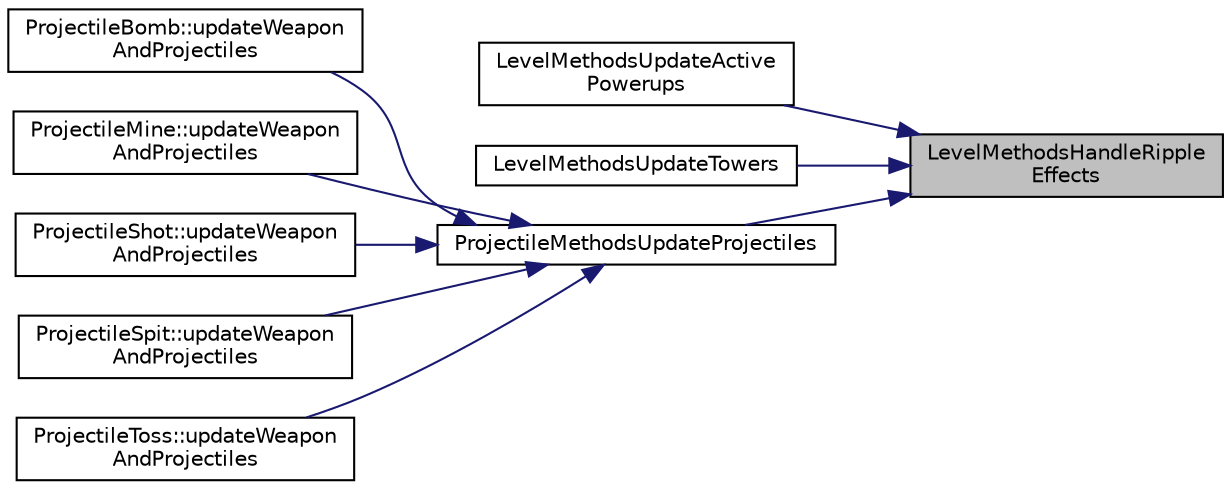 digraph "LevelMethodsHandleRippleEffects"
{
 // LATEX_PDF_SIZE
  edge [fontname="Helvetica",fontsize="10",labelfontname="Helvetica",labelfontsize="10"];
  node [fontname="Helvetica",fontsize="10",shape=record];
  rankdir="RL";
  Node1 [label="LevelMethodsHandleRipple\lEffects",height=0.2,width=0.4,color="black", fillcolor="grey75", style="filled", fontcolor="black",tooltip=" "];
  Node1 -> Node2 [dir="back",color="midnightblue",fontsize="10",style="solid",fontname="Helvetica"];
  Node2 [label="LevelMethodsUpdateActive\lPowerups",height=0.2,width=0.4,color="black", fillcolor="white", style="filled",URL="$_level_methods_8cpp.html#a5d24eae14bebfb100a9135e8112b0d08",tooltip="Updates the power up sprites that have been activated"];
  Node1 -> Node3 [dir="back",color="midnightblue",fontsize="10",style="solid",fontname="Helvetica"];
  Node3 [label="LevelMethodsUpdateTowers",height=0.2,width=0.4,color="black", fillcolor="white", style="filled",URL="$_level_methods_8cpp.html#aab7b05fbcbb3c6c7d9874e59dd04b164",tooltip=" "];
  Node1 -> Node4 [dir="back",color="midnightblue",fontsize="10",style="solid",fontname="Helvetica"];
  Node4 [label="ProjectileMethodsUpdateProjectiles",height=0.2,width=0.4,color="black", fillcolor="white", style="filled",URL="$_projectile_methods_8cpp.html#aa5e4b60863cb90cfcf051452061671bf",tooltip=" "];
  Node4 -> Node5 [dir="back",color="midnightblue",fontsize="10",style="solid",fontname="Helvetica"];
  Node5 [label="ProjectileBomb::updateWeapon\lAndProjectiles",height=0.2,width=0.4,color="black", fillcolor="white", style="filled",URL="$class_projectile_bomb.html#abe918117ccf34398301a02d1c4377e2e",tooltip=" "];
  Node4 -> Node6 [dir="back",color="midnightblue",fontsize="10",style="solid",fontname="Helvetica"];
  Node6 [label="ProjectileMine::updateWeapon\lAndProjectiles",height=0.2,width=0.4,color="black", fillcolor="white", style="filled",URL="$class_projectile_mine.html#a8890ec139ad76c16e80dfd0e6c23147f",tooltip=" "];
  Node4 -> Node7 [dir="back",color="midnightblue",fontsize="10",style="solid",fontname="Helvetica"];
  Node7 [label="ProjectileShot::updateWeapon\lAndProjectiles",height=0.2,width=0.4,color="black", fillcolor="white", style="filled",URL="$class_projectile_shot.html#aa26b0edf058f7d229a92cec484f5fffb",tooltip=" "];
  Node4 -> Node8 [dir="back",color="midnightblue",fontsize="10",style="solid",fontname="Helvetica"];
  Node8 [label="ProjectileSpit::updateWeapon\lAndProjectiles",height=0.2,width=0.4,color="black", fillcolor="white", style="filled",URL="$class_projectile_spit.html#a88a7fe74873e33627c3fbb452e781a3f",tooltip=" "];
  Node4 -> Node9 [dir="back",color="midnightblue",fontsize="10",style="solid",fontname="Helvetica"];
  Node9 [label="ProjectileToss::updateWeapon\lAndProjectiles",height=0.2,width=0.4,color="black", fillcolor="white", style="filled",URL="$class_projectile_toss.html#abc84b6f74ed9182c5eeb77bff5e36fac",tooltip=" "];
}
